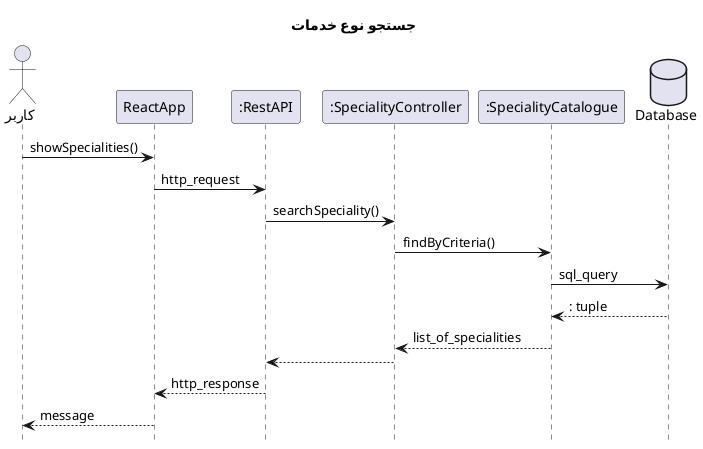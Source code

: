 @startuml logout

hide footbox
title "جستجو نوع خدمات"
actor       "کاربر" as user
participant ReactApp
participant ":RestAPI" as RestAPI
participant ":SpecialityController" as SpecialityController
participant ":SpecialityCatalogue" as SpecialityCatalogue

database Database


user -> ReactApp: showSpecialities()
ReactApp -> RestAPI : http_request
RestAPI -> SpecialityController : searchSpeciality()
SpecialityController -> SpecialityCatalogue : findByCriteria()
SpecialityCatalogue -> Database: sql_query
return: tuple

SpecialityCatalogue --> SpecialityController :list_of_specialities
SpecialityController --> RestAPI
RestAPI --> ReactApp : http_response
ReactApp --> user: message

@enduml